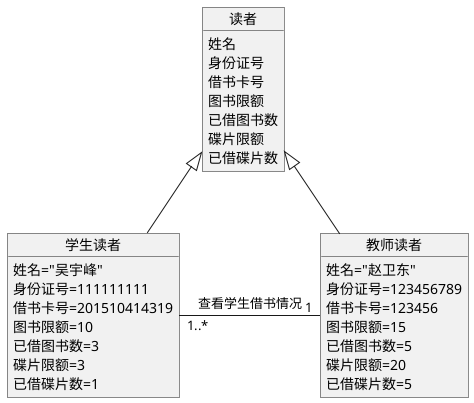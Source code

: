   @startuml
    object 读者{
        姓名
        身份证号
        借书卡号
        图书限额
        已借图书数
        碟片限额
        已借碟片数
    }
    object 学生读者{
        姓名="吴宇峰"
        身份证号=111111111
        借书卡号=201510414319
        图书限额=10
        已借图书数=3
        碟片限额=3
        已借碟片数=1
    }
    object 教师读者{
        姓名="赵卫东"
        身份证号=123456789
        借书卡号=123456
        图书限额=15
        已借图书数=5
        碟片限额=20
        已借碟片数=5
    }
    读者 <|-- 学生读者
    读者 <|-- 教师读者
    教师读者 "1"--left"1..*" 学生读者:查看学生借书情况
    @enduml